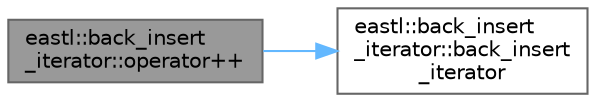 digraph "eastl::back_insert_iterator::operator++"
{
 // LATEX_PDF_SIZE
  bgcolor="transparent";
  edge [fontname=Helvetica,fontsize=10,labelfontname=Helvetica,labelfontsize=10];
  node [fontname=Helvetica,fontsize=10,shape=box,height=0.2,width=0.4];
  rankdir="LR";
  Node1 [id="Node000001",label="eastl::back_insert\l_iterator::operator++",height=0.2,width=0.4,color="gray40", fillcolor="grey60", style="filled", fontcolor="black",tooltip=" "];
  Node1 -> Node2 [id="edge2_Node000001_Node000002",color="steelblue1",style="solid",tooltip=" "];
  Node2 [id="Node000002",label="eastl::back_insert\l_iterator::back_insert\l_iterator",height=0.2,width=0.4,color="grey40", fillcolor="white", style="filled",URL="$classeastl_1_1back__insert__iterator.html#a81f7a3038c102ea17ebdc6c01ca0d931",tooltip=" "];
}
